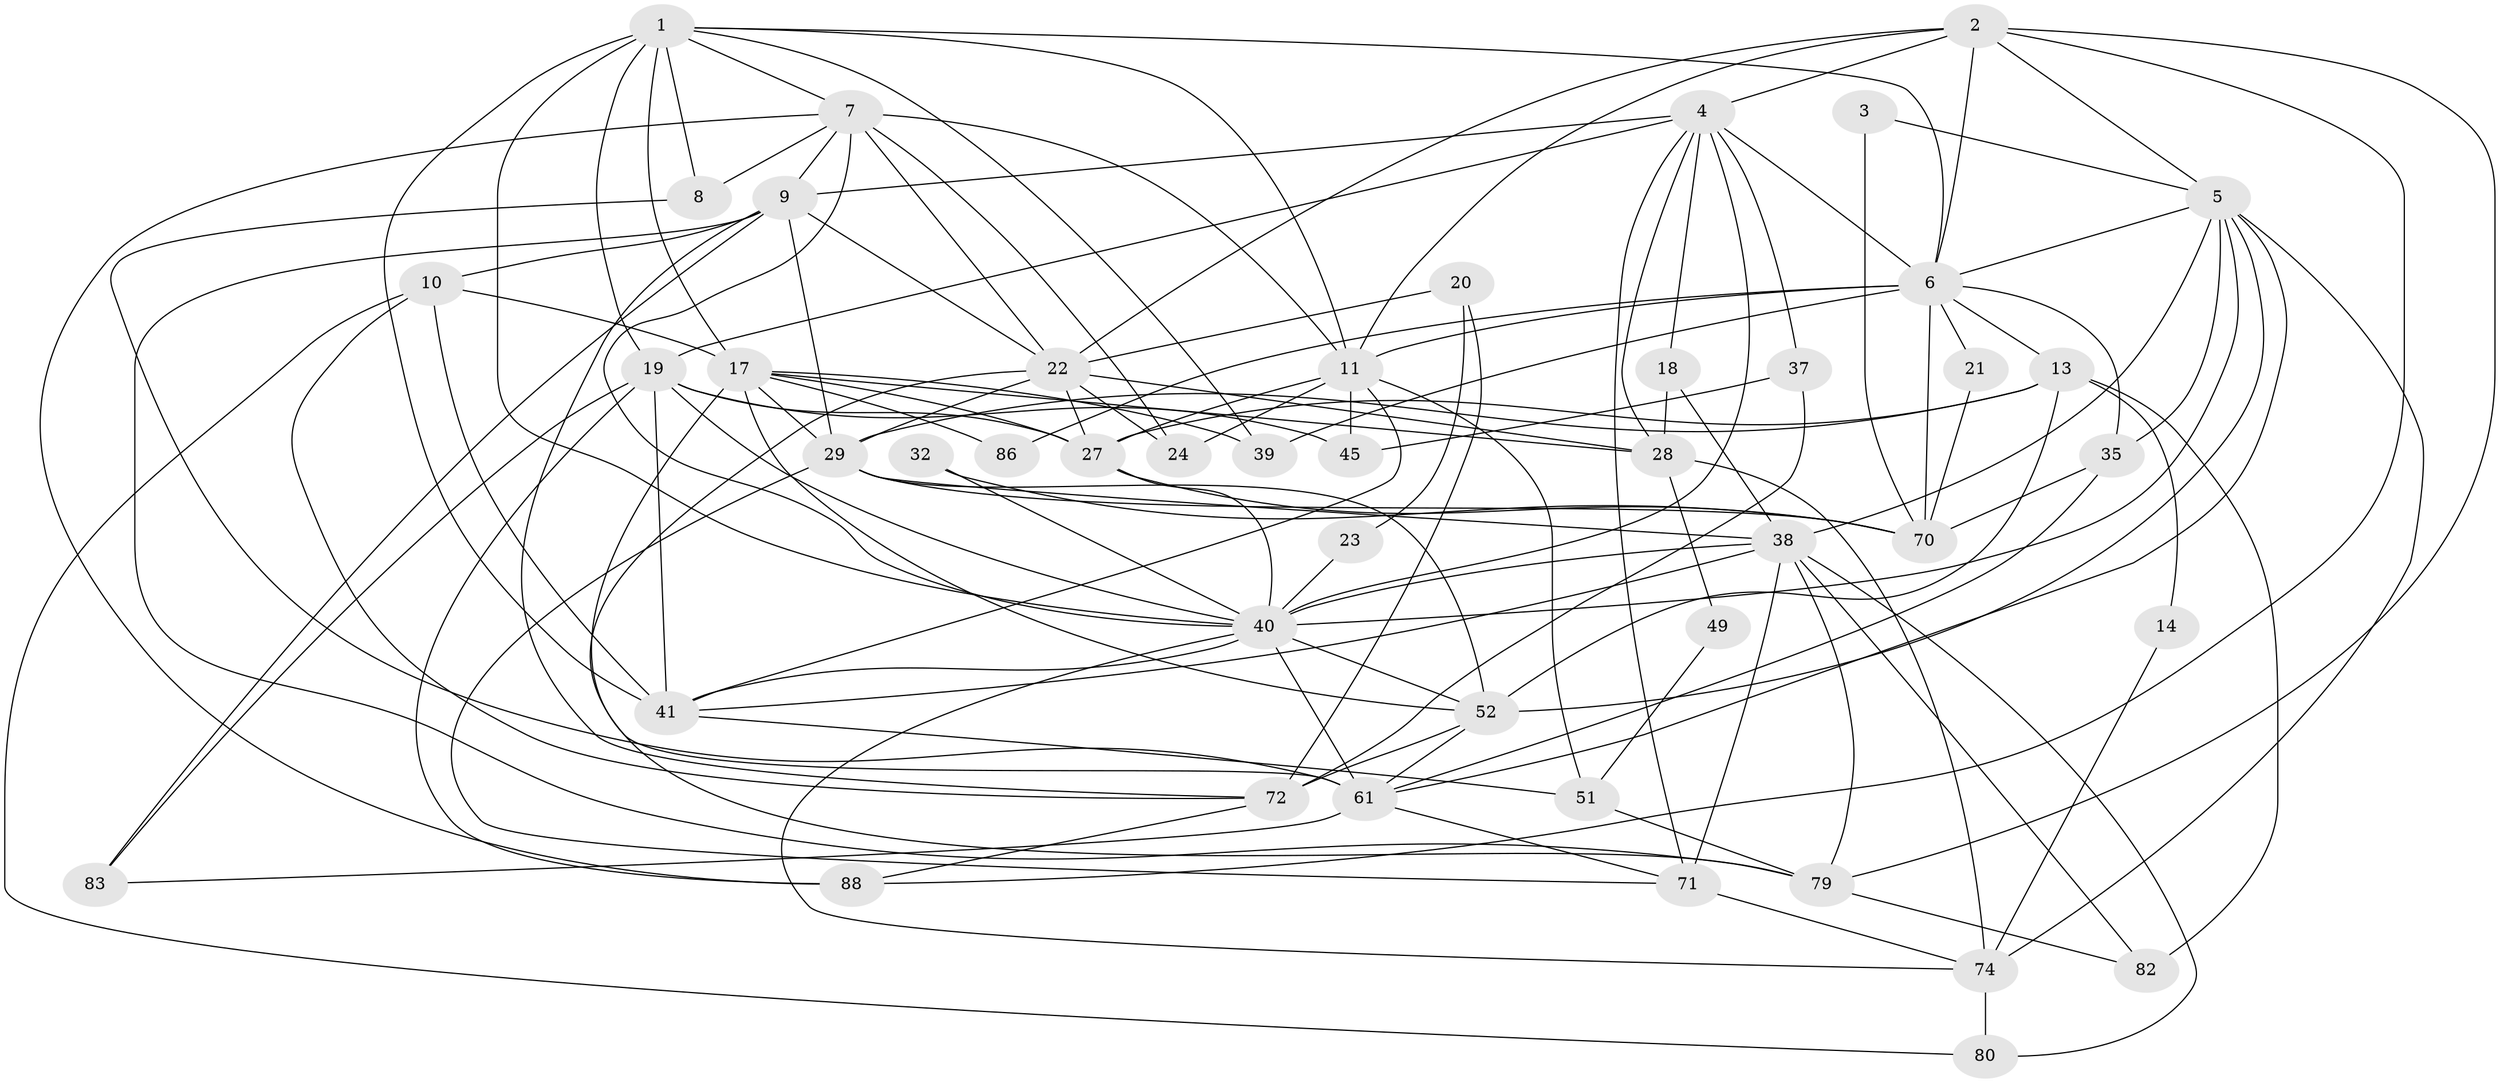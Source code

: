 // original degree distribution, {4: 0.20652173913043478, 5: 0.21739130434782608, 2: 0.13043478260869565, 6: 0.09782608695652174, 3: 0.30434782608695654, 9: 0.010869565217391304, 7: 0.03260869565217391}
// Generated by graph-tools (version 1.1) at 2025/15/03/09/25 04:15:10]
// undirected, 46 vertices, 129 edges
graph export_dot {
graph [start="1"]
  node [color=gray90,style=filled];
  1 [super="+73+12"];
  2 [super="+55+56+25"];
  3;
  4 [super="+64+26"];
  5 [super="+63"];
  6 [super="+69+47"];
  7 [super="+46+30"];
  8 [super="+65"];
  9 [super="+85+62"];
  10;
  11 [super="+43"];
  13 [super="+15"];
  14;
  17 [super="+57"];
  18;
  19 [super="+36"];
  20;
  21;
  22 [super="+53+58+92"];
  23;
  24;
  27 [super="+78+42"];
  28 [super="+89"];
  29 [super="+34+81"];
  32;
  35 [super="+54"];
  37;
  38 [super="+77+67"];
  39;
  40 [super="+48+75"];
  41 [super="+50"];
  45;
  49;
  51 [super="+66"];
  52 [super="+60"];
  61 [super="+68"];
  70;
  71;
  72 [super="+87"];
  74 [super="+76"];
  79;
  80;
  82;
  83;
  86;
  88;
  1 -- 11;
  1 -- 19 [weight=2];
  1 -- 39;
  1 -- 41;
  1 -- 7;
  1 -- 40;
  1 -- 17;
  1 -- 6;
  1 -- 8;
  2 -- 11;
  2 -- 79;
  2 -- 6;
  2 -- 88;
  2 -- 5;
  2 -- 4;
  2 -- 22;
  3 -- 70;
  3 -- 5;
  4 -- 19;
  4 -- 37;
  4 -- 71;
  4 -- 28;
  4 -- 18;
  4 -- 6 [weight=2];
  4 -- 9;
  4 -- 40;
  5 -- 40;
  5 -- 74;
  5 -- 35;
  5 -- 38;
  5 -- 6;
  5 -- 52;
  5 -- 61;
  6 -- 70;
  6 -- 35;
  6 -- 21;
  6 -- 39;
  6 -- 86;
  6 -- 11;
  6 -- 13;
  7 -- 88;
  7 -- 11;
  7 -- 24 [weight=2];
  7 -- 22;
  7 -- 40;
  7 -- 9;
  7 -- 8;
  8 -- 61;
  9 -- 83;
  9 -- 29;
  9 -- 10;
  9 -- 79;
  9 -- 22;
  9 -- 72;
  10 -- 17;
  10 -- 80;
  10 -- 41;
  10 -- 72;
  11 -- 41;
  11 -- 24;
  11 -- 45;
  11 -- 27;
  11 -- 51;
  13 -- 27;
  13 -- 52;
  13 -- 82;
  13 -- 29;
  13 -- 14;
  14 -- 74;
  17 -- 28;
  17 -- 27;
  17 -- 61;
  17 -- 52;
  17 -- 86;
  17 -- 39;
  17 -- 29;
  18 -- 38;
  18 -- 28;
  19 -- 45;
  19 -- 83;
  19 -- 88;
  19 -- 41;
  19 -- 40 [weight=2];
  19 -- 27;
  20 -- 23;
  20 -- 22;
  20 -- 72;
  21 -- 70;
  22 -- 28;
  22 -- 79;
  22 -- 24;
  22 -- 29;
  22 -- 27;
  23 -- 40;
  27 -- 70;
  27 -- 40;
  28 -- 49;
  28 -- 74;
  29 -- 71;
  29 -- 70;
  29 -- 52;
  29 -- 38;
  32 -- 70;
  32 -- 40;
  35 -- 70;
  35 -- 61;
  37 -- 45;
  37 -- 72;
  38 -- 80;
  38 -- 82;
  38 -- 41;
  38 -- 79;
  38 -- 40 [weight=2];
  38 -- 71;
  40 -- 61;
  40 -- 41;
  40 -- 52;
  40 -- 74;
  41 -- 51;
  49 -- 51;
  51 -- 79;
  52 -- 61;
  52 -- 72;
  61 -- 71;
  61 -- 83;
  71 -- 74;
  72 -- 88;
  74 -- 80;
  79 -- 82;
}
